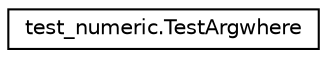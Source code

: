 digraph "Graphical Class Hierarchy"
{
 // LATEX_PDF_SIZE
  edge [fontname="Helvetica",fontsize="10",labelfontname="Helvetica",labelfontsize="10"];
  node [fontname="Helvetica",fontsize="10",shape=record];
  rankdir="LR";
  Node0 [label="test_numeric.TestArgwhere",height=0.2,width=0.4,color="black", fillcolor="white", style="filled",URL="$classtest__numeric_1_1TestArgwhere.html",tooltip=" "];
}

